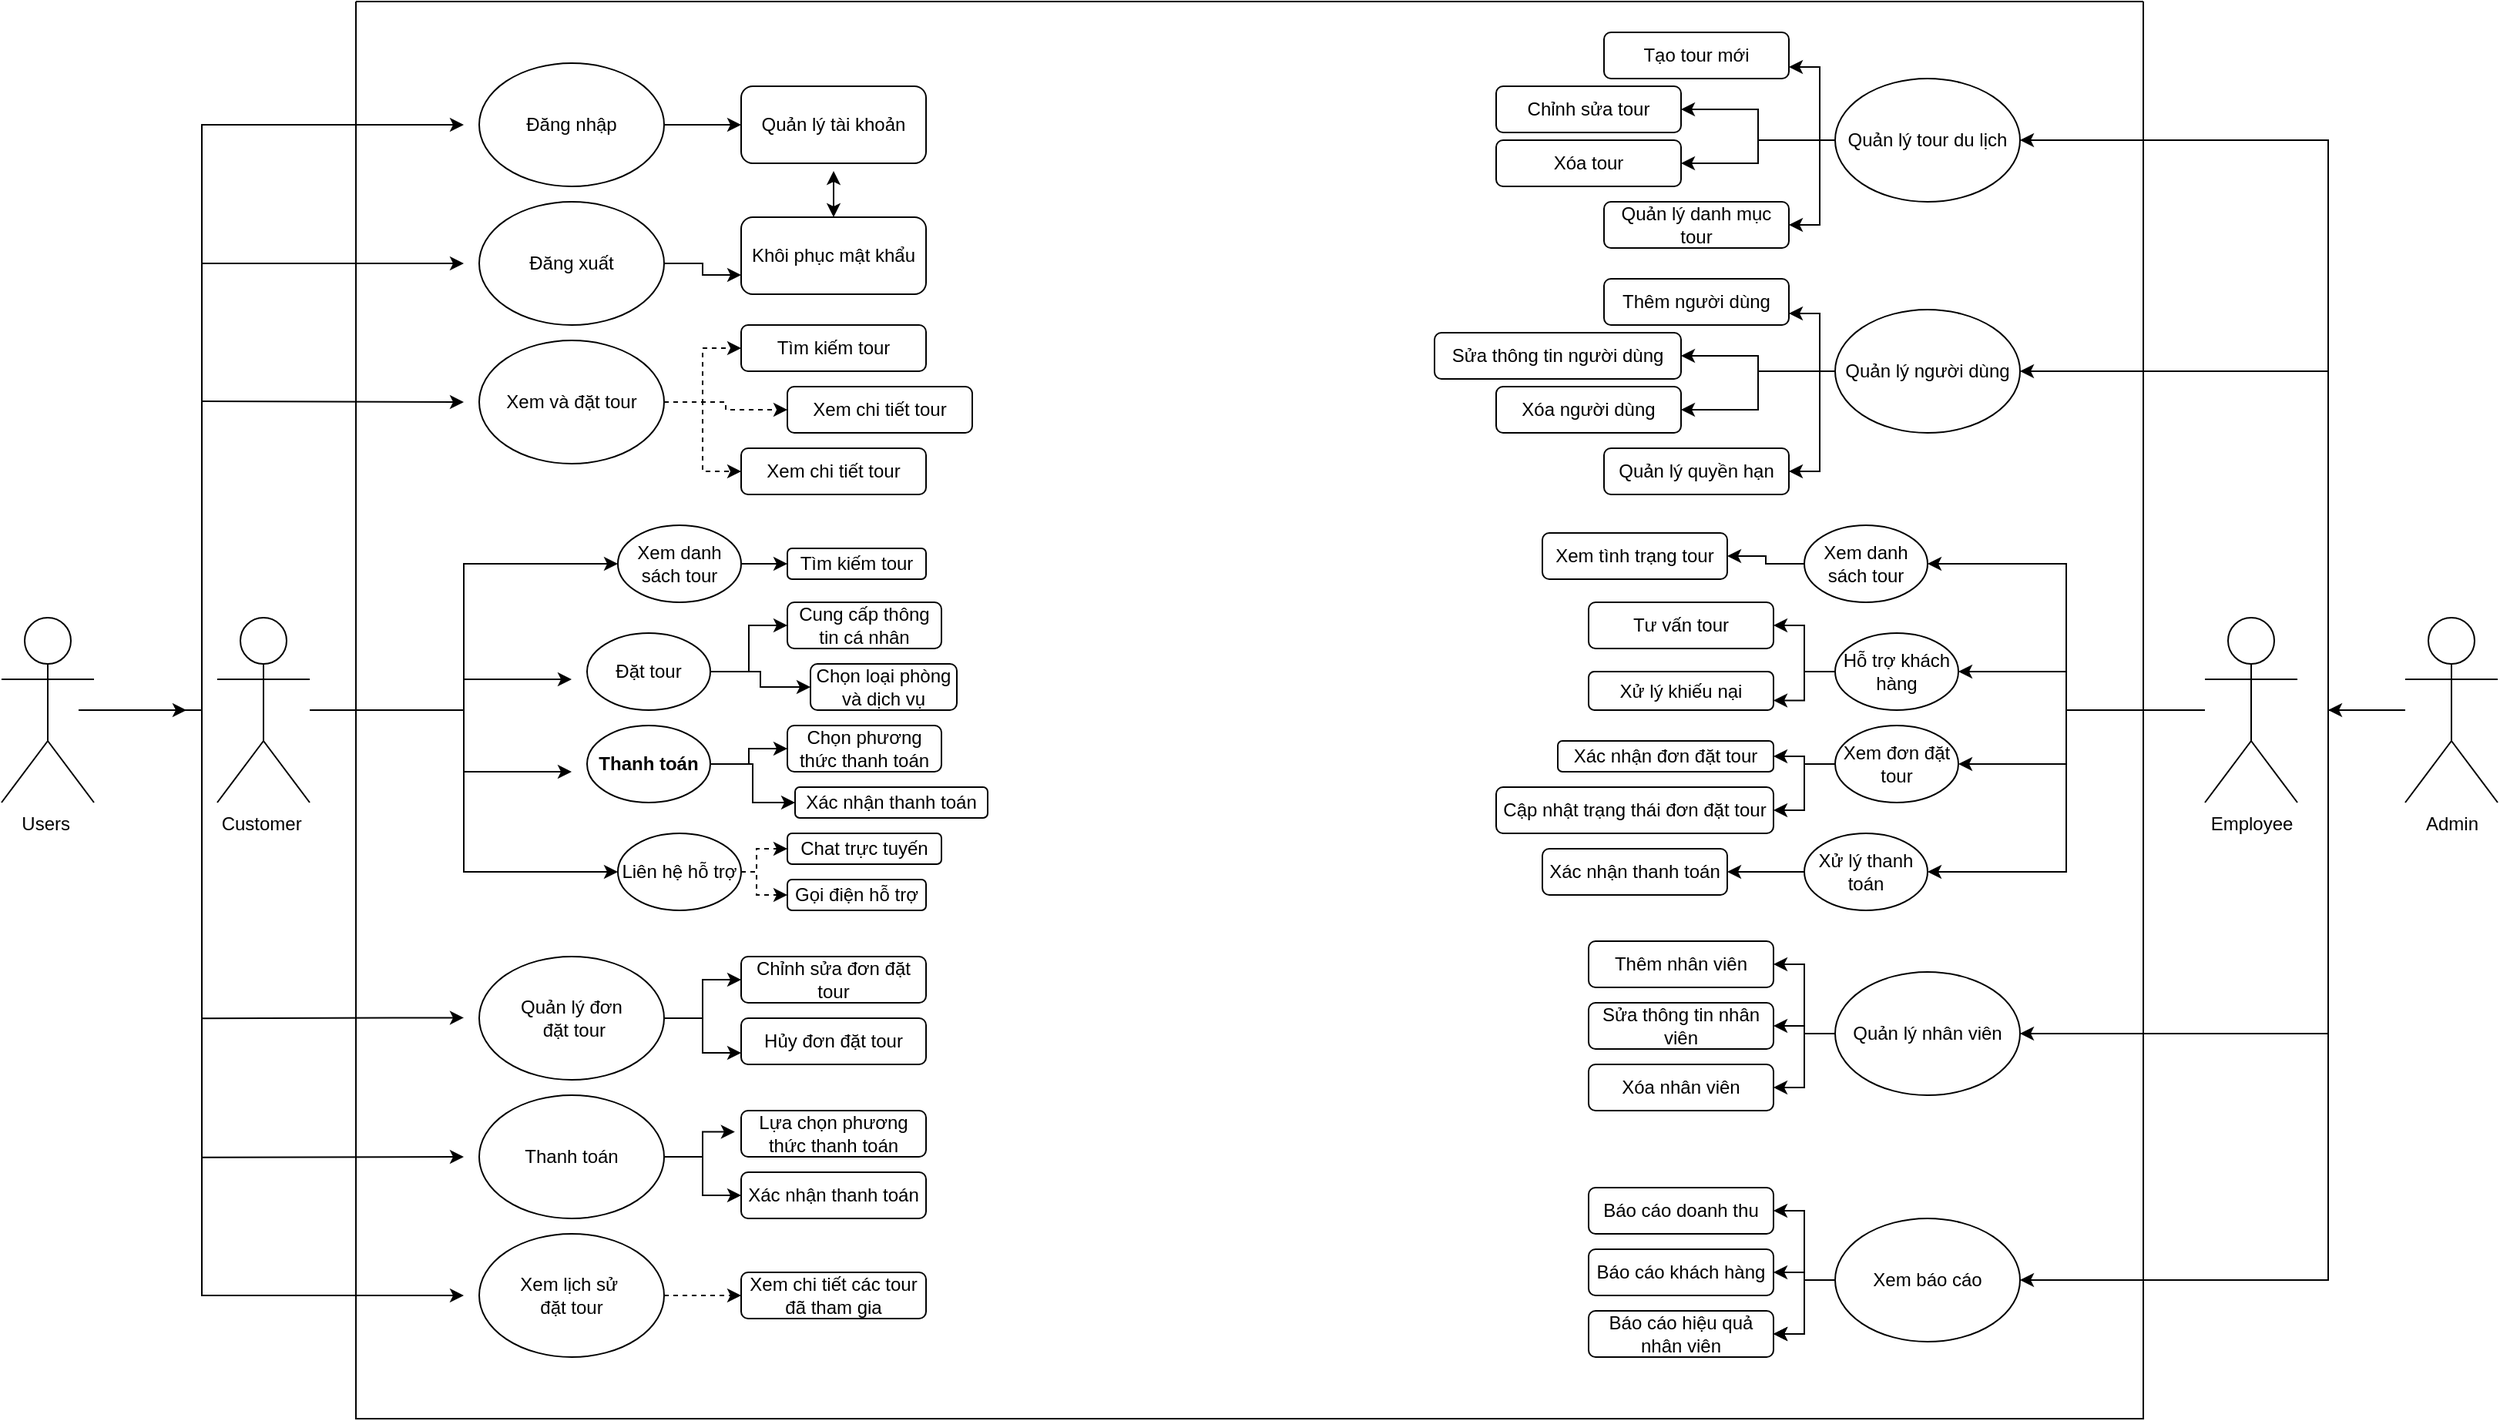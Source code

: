 <mxfile version="24.7.6">
  <diagram name="Trang-1" id="sKtFXCQXD6JdzGNAWD8b">
    <mxGraphModel dx="1110" dy="545" grid="1" gridSize="10" guides="1" tooltips="1" connect="1" arrows="1" fold="1" page="1" pageScale="1" pageWidth="1654" pageHeight="1169" background="none" math="0" shadow="0">
      <root>
        <mxCell id="0" />
        <mxCell id="1" parent="0" />
        <mxCell id="bal98tz_xraKo0aiP8CR-63" value="" style="swimlane;startSize=0;" vertex="1" parent="1">
          <mxGeometry x="240" y="120" width="1160" height="920" as="geometry" />
        </mxCell>
        <mxCell id="bal98tz_xraKo0aiP8CR-111" style="edgeStyle=orthogonalEdgeStyle;rounded=0;orthogonalLoop=1;jettySize=auto;html=1;exitX=1;exitY=0.5;exitDx=0;exitDy=0;entryX=0;entryY=0.5;entryDx=0;entryDy=0;" edge="1" parent="bal98tz_xraKo0aiP8CR-63" source="bal98tz_xraKo0aiP8CR-82" target="bal98tz_xraKo0aiP8CR-94">
          <mxGeometry relative="1" as="geometry" />
        </mxCell>
        <mxCell id="bal98tz_xraKo0aiP8CR-82" value="Đăng nhập" style="ellipse;whiteSpace=wrap;html=1;" vertex="1" parent="bal98tz_xraKo0aiP8CR-63">
          <mxGeometry x="80" y="40" width="120" height="80" as="geometry" />
        </mxCell>
        <mxCell id="bal98tz_xraKo0aiP8CR-112" style="edgeStyle=orthogonalEdgeStyle;rounded=0;orthogonalLoop=1;jettySize=auto;html=1;exitX=1;exitY=0.5;exitDx=0;exitDy=0;entryX=0;entryY=0.75;entryDx=0;entryDy=0;" edge="1" parent="bal98tz_xraKo0aiP8CR-63" source="bal98tz_xraKo0aiP8CR-83" target="bal98tz_xraKo0aiP8CR-96">
          <mxGeometry relative="1" as="geometry" />
        </mxCell>
        <mxCell id="bal98tz_xraKo0aiP8CR-83" value="Đăng xuất" style="ellipse;whiteSpace=wrap;html=1;" vertex="1" parent="bal98tz_xraKo0aiP8CR-63">
          <mxGeometry x="80" y="130" width="120" height="80" as="geometry" />
        </mxCell>
        <mxCell id="bal98tz_xraKo0aiP8CR-107" style="edgeStyle=orthogonalEdgeStyle;rounded=0;orthogonalLoop=1;jettySize=auto;html=1;entryX=0;entryY=0.5;entryDx=0;entryDy=0;dashed=1;" edge="1" parent="bal98tz_xraKo0aiP8CR-63" source="bal98tz_xraKo0aiP8CR-84" target="bal98tz_xraKo0aiP8CR-97">
          <mxGeometry relative="1" as="geometry" />
        </mxCell>
        <mxCell id="bal98tz_xraKo0aiP8CR-108" style="edgeStyle=orthogonalEdgeStyle;rounded=0;orthogonalLoop=1;jettySize=auto;html=1;entryX=0;entryY=0.5;entryDx=0;entryDy=0;dashed=1;" edge="1" parent="bal98tz_xraKo0aiP8CR-63" source="bal98tz_xraKo0aiP8CR-84" target="bal98tz_xraKo0aiP8CR-99">
          <mxGeometry relative="1" as="geometry" />
        </mxCell>
        <mxCell id="bal98tz_xraKo0aiP8CR-216" style="edgeStyle=orthogonalEdgeStyle;rounded=0;orthogonalLoop=1;jettySize=auto;html=1;entryX=0;entryY=0.5;entryDx=0;entryDy=0;dashed=1;" edge="1" parent="bal98tz_xraKo0aiP8CR-63" source="bal98tz_xraKo0aiP8CR-84" target="bal98tz_xraKo0aiP8CR-98">
          <mxGeometry relative="1" as="geometry" />
        </mxCell>
        <mxCell id="bal98tz_xraKo0aiP8CR-84" value="Xem và đặt tour" style="ellipse;whiteSpace=wrap;html=1;" vertex="1" parent="bal98tz_xraKo0aiP8CR-63">
          <mxGeometry x="80" y="220" width="120" height="80" as="geometry" />
        </mxCell>
        <mxCell id="bal98tz_xraKo0aiP8CR-127" style="edgeStyle=orthogonalEdgeStyle;rounded=0;orthogonalLoop=1;jettySize=auto;html=1;entryX=0;entryY=0.5;entryDx=0;entryDy=0;dashed=1;" edge="1" parent="bal98tz_xraKo0aiP8CR-63" source="bal98tz_xraKo0aiP8CR-85" target="bal98tz_xraKo0aiP8CR-119">
          <mxGeometry relative="1" as="geometry" />
        </mxCell>
        <mxCell id="bal98tz_xraKo0aiP8CR-85" value="Xem lịch sử&amp;nbsp;&lt;div&gt;đặt tour&lt;/div&gt;" style="ellipse;whiteSpace=wrap;html=1;" vertex="1" parent="bal98tz_xraKo0aiP8CR-63">
          <mxGeometry x="80" y="800" width="120" height="80" as="geometry" />
        </mxCell>
        <mxCell id="bal98tz_xraKo0aiP8CR-126" style="edgeStyle=orthogonalEdgeStyle;rounded=0;orthogonalLoop=1;jettySize=auto;html=1;entryX=0;entryY=0.5;entryDx=0;entryDy=0;" edge="1" parent="bal98tz_xraKo0aiP8CR-63" source="bal98tz_xraKo0aiP8CR-86" target="bal98tz_xraKo0aiP8CR-118">
          <mxGeometry relative="1" as="geometry" />
        </mxCell>
        <mxCell id="bal98tz_xraKo0aiP8CR-86" value="Thanh toán" style="ellipse;whiteSpace=wrap;html=1;" vertex="1" parent="bal98tz_xraKo0aiP8CR-63">
          <mxGeometry x="80" y="710" width="120" height="80" as="geometry" />
        </mxCell>
        <mxCell id="bal98tz_xraKo0aiP8CR-121" style="edgeStyle=orthogonalEdgeStyle;rounded=0;orthogonalLoop=1;jettySize=auto;html=1;exitX=1;exitY=0.5;exitDx=0;exitDy=0;entryX=0;entryY=0.5;entryDx=0;entryDy=0;" edge="1" parent="bal98tz_xraKo0aiP8CR-63" source="bal98tz_xraKo0aiP8CR-87" target="bal98tz_xraKo0aiP8CR-114">
          <mxGeometry relative="1" as="geometry" />
        </mxCell>
        <mxCell id="bal98tz_xraKo0aiP8CR-124" style="edgeStyle=orthogonalEdgeStyle;rounded=0;orthogonalLoop=1;jettySize=auto;html=1;exitX=1;exitY=0.5;exitDx=0;exitDy=0;entryX=0;entryY=0.75;entryDx=0;entryDy=0;" edge="1" parent="bal98tz_xraKo0aiP8CR-63" source="bal98tz_xraKo0aiP8CR-87" target="bal98tz_xraKo0aiP8CR-116">
          <mxGeometry relative="1" as="geometry" />
        </mxCell>
        <mxCell id="bal98tz_xraKo0aiP8CR-87" value="Quản lý đơn&lt;div&gt;&amp;nbsp;đặt tour&lt;/div&gt;" style="ellipse;whiteSpace=wrap;html=1;" vertex="1" parent="bal98tz_xraKo0aiP8CR-63">
          <mxGeometry x="80" y="620" width="120" height="80" as="geometry" />
        </mxCell>
        <mxCell id="bal98tz_xraKo0aiP8CR-91" value="" style="endArrow=classic;html=1;rounded=0;" edge="1" parent="bal98tz_xraKo0aiP8CR-63">
          <mxGeometry width="50" height="50" relative="1" as="geometry">
            <mxPoint x="-100" y="259.52" as="sourcePoint" />
            <mxPoint x="70" y="260" as="targetPoint" />
          </mxGeometry>
        </mxCell>
        <mxCell id="bal98tz_xraKo0aiP8CR-94" value="Quản lý tài khoản" style="rounded=1;whiteSpace=wrap;html=1;" vertex="1" parent="bal98tz_xraKo0aiP8CR-63">
          <mxGeometry x="250" y="55" width="120" height="50" as="geometry" />
        </mxCell>
        <mxCell id="bal98tz_xraKo0aiP8CR-96" value="Khôi phục mật khẩu" style="rounded=1;whiteSpace=wrap;html=1;" vertex="1" parent="bal98tz_xraKo0aiP8CR-63">
          <mxGeometry x="250" y="140" width="120" height="50" as="geometry" />
        </mxCell>
        <mxCell id="bal98tz_xraKo0aiP8CR-97" value="Tìm kiếm tour" style="rounded=1;whiteSpace=wrap;html=1;" vertex="1" parent="bal98tz_xraKo0aiP8CR-63">
          <mxGeometry x="250" y="210" width="120" height="30" as="geometry" />
        </mxCell>
        <mxCell id="bal98tz_xraKo0aiP8CR-98" value="Xem chi tiết tour" style="rounded=1;whiteSpace=wrap;html=1;" vertex="1" parent="bal98tz_xraKo0aiP8CR-63">
          <mxGeometry x="280" y="250" width="120" height="30" as="geometry" />
        </mxCell>
        <mxCell id="bal98tz_xraKo0aiP8CR-99" value="Xem chi tiết tour" style="rounded=1;whiteSpace=wrap;html=1;" vertex="1" parent="bal98tz_xraKo0aiP8CR-63">
          <mxGeometry x="250" y="290" width="120" height="30" as="geometry" />
        </mxCell>
        <mxCell id="bal98tz_xraKo0aiP8CR-110" value="" style="endArrow=classic;startArrow=classic;html=1;rounded=0;exitX=0.5;exitY=0;exitDx=0;exitDy=0;" edge="1" parent="bal98tz_xraKo0aiP8CR-63" source="bal98tz_xraKo0aiP8CR-96">
          <mxGeometry width="50" height="50" relative="1" as="geometry">
            <mxPoint x="260" y="160" as="sourcePoint" />
            <mxPoint x="310" y="110" as="targetPoint" />
          </mxGeometry>
        </mxCell>
        <mxCell id="bal98tz_xraKo0aiP8CR-114" value="Chỉnh sửa đơn đặt tour" style="rounded=1;whiteSpace=wrap;html=1;" vertex="1" parent="bal98tz_xraKo0aiP8CR-63">
          <mxGeometry x="250" y="620" width="120" height="30" as="geometry" />
        </mxCell>
        <mxCell id="bal98tz_xraKo0aiP8CR-116" value="Hủy đơn đặt tour" style="rounded=1;whiteSpace=wrap;html=1;" vertex="1" parent="bal98tz_xraKo0aiP8CR-63">
          <mxGeometry x="250" y="660" width="120" height="30" as="geometry" />
        </mxCell>
        <mxCell id="bal98tz_xraKo0aiP8CR-117" value="Lựa chọn phương thức thanh toán" style="rounded=1;whiteSpace=wrap;html=1;" vertex="1" parent="bal98tz_xraKo0aiP8CR-63">
          <mxGeometry x="250" y="720" width="120" height="30" as="geometry" />
        </mxCell>
        <mxCell id="bal98tz_xraKo0aiP8CR-118" value="Xác nhận thanh toán" style="rounded=1;whiteSpace=wrap;html=1;" vertex="1" parent="bal98tz_xraKo0aiP8CR-63">
          <mxGeometry x="250" y="760" width="120" height="30" as="geometry" />
        </mxCell>
        <mxCell id="bal98tz_xraKo0aiP8CR-119" value="Xem chi tiết các tour đã tham gia" style="rounded=1;whiteSpace=wrap;html=1;" vertex="1" parent="bal98tz_xraKo0aiP8CR-63">
          <mxGeometry x="250" y="825" width="120" height="30" as="geometry" />
        </mxCell>
        <mxCell id="bal98tz_xraKo0aiP8CR-125" style="edgeStyle=orthogonalEdgeStyle;rounded=0;orthogonalLoop=1;jettySize=auto;html=1;entryX=-0.034;entryY=0.459;entryDx=0;entryDy=0;entryPerimeter=0;" edge="1" parent="bal98tz_xraKo0aiP8CR-63" source="bal98tz_xraKo0aiP8CR-86" target="bal98tz_xraKo0aiP8CR-117">
          <mxGeometry relative="1" as="geometry" />
        </mxCell>
        <mxCell id="bal98tz_xraKo0aiP8CR-147" style="edgeStyle=orthogonalEdgeStyle;rounded=0;orthogonalLoop=1;jettySize=auto;html=1;exitX=1;exitY=0.5;exitDx=0;exitDy=0;entryX=0;entryY=0.5;entryDx=0;entryDy=0;" edge="1" parent="bal98tz_xraKo0aiP8CR-63" source="bal98tz_xraKo0aiP8CR-128" target="bal98tz_xraKo0aiP8CR-132">
          <mxGeometry relative="1" as="geometry" />
        </mxCell>
        <mxCell id="bal98tz_xraKo0aiP8CR-128" value="Xem danh sách tour" style="ellipse;whiteSpace=wrap;html=1;" vertex="1" parent="bal98tz_xraKo0aiP8CR-63">
          <mxGeometry x="170" y="340" width="80" height="50" as="geometry" />
        </mxCell>
        <mxCell id="bal98tz_xraKo0aiP8CR-148" style="edgeStyle=orthogonalEdgeStyle;rounded=0;orthogonalLoop=1;jettySize=auto;html=1;entryX=0;entryY=0.5;entryDx=0;entryDy=0;" edge="1" parent="bal98tz_xraKo0aiP8CR-63" source="bal98tz_xraKo0aiP8CR-129" target="bal98tz_xraKo0aiP8CR-133">
          <mxGeometry relative="1" as="geometry" />
        </mxCell>
        <mxCell id="bal98tz_xraKo0aiP8CR-149" style="edgeStyle=orthogonalEdgeStyle;rounded=0;orthogonalLoop=1;jettySize=auto;html=1;entryX=0;entryY=0.5;entryDx=0;entryDy=0;" edge="1" parent="bal98tz_xraKo0aiP8CR-63" source="bal98tz_xraKo0aiP8CR-129" target="bal98tz_xraKo0aiP8CR-134">
          <mxGeometry relative="1" as="geometry" />
        </mxCell>
        <mxCell id="bal98tz_xraKo0aiP8CR-129" value="Đặt tour" style="ellipse;whiteSpace=wrap;html=1;" vertex="1" parent="bal98tz_xraKo0aiP8CR-63">
          <mxGeometry x="150" y="410" width="80" height="50" as="geometry" />
        </mxCell>
        <mxCell id="bal98tz_xraKo0aiP8CR-150" style="edgeStyle=orthogonalEdgeStyle;rounded=0;orthogonalLoop=1;jettySize=auto;html=1;entryX=0;entryY=0.5;entryDx=0;entryDy=0;" edge="1" parent="bal98tz_xraKo0aiP8CR-63" source="bal98tz_xraKo0aiP8CR-130" target="bal98tz_xraKo0aiP8CR-135">
          <mxGeometry relative="1" as="geometry" />
        </mxCell>
        <mxCell id="bal98tz_xraKo0aiP8CR-151" style="edgeStyle=orthogonalEdgeStyle;rounded=0;orthogonalLoop=1;jettySize=auto;html=1;entryX=0;entryY=0.5;entryDx=0;entryDy=0;" edge="1" parent="bal98tz_xraKo0aiP8CR-63" source="bal98tz_xraKo0aiP8CR-130" target="bal98tz_xraKo0aiP8CR-136">
          <mxGeometry relative="1" as="geometry" />
        </mxCell>
        <mxCell id="bal98tz_xraKo0aiP8CR-130" value="Thanh toán" style="ellipse;whiteSpace=wrap;html=1;fontStyle=1" vertex="1" parent="bal98tz_xraKo0aiP8CR-63">
          <mxGeometry x="150" y="470" width="80" height="50" as="geometry" />
        </mxCell>
        <mxCell id="bal98tz_xraKo0aiP8CR-152" style="edgeStyle=orthogonalEdgeStyle;rounded=0;orthogonalLoop=1;jettySize=auto;html=1;entryX=0;entryY=0.5;entryDx=0;entryDy=0;dashed=1;" edge="1" parent="bal98tz_xraKo0aiP8CR-63" source="bal98tz_xraKo0aiP8CR-131" target="bal98tz_xraKo0aiP8CR-137">
          <mxGeometry relative="1" as="geometry">
            <Array as="points">
              <mxPoint x="260" y="565" />
              <mxPoint x="260" y="550" />
            </Array>
          </mxGeometry>
        </mxCell>
        <mxCell id="bal98tz_xraKo0aiP8CR-153" style="edgeStyle=orthogonalEdgeStyle;rounded=0;orthogonalLoop=1;jettySize=auto;html=1;entryX=0;entryY=0.5;entryDx=0;entryDy=0;dashed=1;" edge="1" parent="bal98tz_xraKo0aiP8CR-63" source="bal98tz_xraKo0aiP8CR-131" target="bal98tz_xraKo0aiP8CR-138">
          <mxGeometry relative="1" as="geometry">
            <Array as="points">
              <mxPoint x="260" y="565" />
              <mxPoint x="260" y="580" />
            </Array>
          </mxGeometry>
        </mxCell>
        <mxCell id="bal98tz_xraKo0aiP8CR-131" value="Liên hệ hỗ trợ" style="ellipse;whiteSpace=wrap;html=1;" vertex="1" parent="bal98tz_xraKo0aiP8CR-63">
          <mxGeometry x="170" y="540" width="80" height="50" as="geometry" />
        </mxCell>
        <mxCell id="bal98tz_xraKo0aiP8CR-132" value="Tìm kiếm tour" style="rounded=1;whiteSpace=wrap;html=1;" vertex="1" parent="bal98tz_xraKo0aiP8CR-63">
          <mxGeometry x="280" y="355" width="90" height="20" as="geometry" />
        </mxCell>
        <mxCell id="bal98tz_xraKo0aiP8CR-133" value="Cung cấp thông tin cá nhân" style="rounded=1;whiteSpace=wrap;html=1;" vertex="1" parent="bal98tz_xraKo0aiP8CR-63">
          <mxGeometry x="280" y="390" width="100" height="30" as="geometry" />
        </mxCell>
        <mxCell id="bal98tz_xraKo0aiP8CR-134" value="Chọn loại phòng và dịch vụ" style="rounded=1;whiteSpace=wrap;html=1;" vertex="1" parent="bal98tz_xraKo0aiP8CR-63">
          <mxGeometry x="295" y="430" width="95" height="30" as="geometry" />
        </mxCell>
        <mxCell id="bal98tz_xraKo0aiP8CR-135" value="Chọn phương thức thanh toán" style="rounded=1;whiteSpace=wrap;html=1;" vertex="1" parent="bal98tz_xraKo0aiP8CR-63">
          <mxGeometry x="280" y="470" width="100" height="30" as="geometry" />
        </mxCell>
        <mxCell id="bal98tz_xraKo0aiP8CR-136" value="Xác nhận thanh toán" style="rounded=1;whiteSpace=wrap;html=1;" vertex="1" parent="bal98tz_xraKo0aiP8CR-63">
          <mxGeometry x="285" y="510" width="125" height="20" as="geometry" />
        </mxCell>
        <mxCell id="bal98tz_xraKo0aiP8CR-137" value="Chat trực tuyến" style="rounded=1;whiteSpace=wrap;html=1;" vertex="1" parent="bal98tz_xraKo0aiP8CR-63">
          <mxGeometry x="280" y="540" width="100" height="20" as="geometry" />
        </mxCell>
        <mxCell id="bal98tz_xraKo0aiP8CR-138" value="Gọi điện hỗ trợ" style="rounded=1;whiteSpace=wrap;html=1;" vertex="1" parent="bal98tz_xraKo0aiP8CR-63">
          <mxGeometry x="280" y="570" width="90" height="20" as="geometry" />
        </mxCell>
        <mxCell id="bal98tz_xraKo0aiP8CR-146" value="" style="endArrow=classic;html=1;rounded=0;" edge="1" parent="bal98tz_xraKo0aiP8CR-63">
          <mxGeometry width="50" height="50" relative="1" as="geometry">
            <mxPoint x="70" y="500" as="sourcePoint" />
            <mxPoint x="140" y="500" as="targetPoint" />
          </mxGeometry>
        </mxCell>
        <mxCell id="bal98tz_xraKo0aiP8CR-211" style="edgeStyle=orthogonalEdgeStyle;rounded=0;orthogonalLoop=1;jettySize=auto;html=1;entryX=1;entryY=0.75;entryDx=0;entryDy=0;" edge="1" parent="bal98tz_xraKo0aiP8CR-63" source="bal98tz_xraKo0aiP8CR-154" target="bal98tz_xraKo0aiP8CR-207">
          <mxGeometry relative="1" as="geometry">
            <Array as="points">
              <mxPoint x="950" y="90" />
              <mxPoint x="950" y="43" />
            </Array>
          </mxGeometry>
        </mxCell>
        <mxCell id="bal98tz_xraKo0aiP8CR-212" style="edgeStyle=orthogonalEdgeStyle;rounded=0;orthogonalLoop=1;jettySize=auto;html=1;entryX=1;entryY=0.5;entryDx=0;entryDy=0;" edge="1" parent="bal98tz_xraKo0aiP8CR-63" source="bal98tz_xraKo0aiP8CR-154" target="bal98tz_xraKo0aiP8CR-210">
          <mxGeometry relative="1" as="geometry">
            <Array as="points">
              <mxPoint x="950" y="90" />
              <mxPoint x="950" y="145" />
            </Array>
          </mxGeometry>
        </mxCell>
        <mxCell id="bal98tz_xraKo0aiP8CR-214" style="edgeStyle=orthogonalEdgeStyle;rounded=0;orthogonalLoop=1;jettySize=auto;html=1;entryX=1;entryY=0.5;entryDx=0;entryDy=0;" edge="1" parent="bal98tz_xraKo0aiP8CR-63" source="bal98tz_xraKo0aiP8CR-154" target="bal98tz_xraKo0aiP8CR-208">
          <mxGeometry relative="1" as="geometry" />
        </mxCell>
        <mxCell id="bal98tz_xraKo0aiP8CR-215" style="edgeStyle=orthogonalEdgeStyle;rounded=0;orthogonalLoop=1;jettySize=auto;html=1;entryX=1;entryY=0.5;entryDx=0;entryDy=0;" edge="1" parent="bal98tz_xraKo0aiP8CR-63" source="bal98tz_xraKo0aiP8CR-154" target="bal98tz_xraKo0aiP8CR-209">
          <mxGeometry relative="1" as="geometry" />
        </mxCell>
        <mxCell id="bal98tz_xraKo0aiP8CR-154" value="Quản lý tour du lịch" style="ellipse;whiteSpace=wrap;html=1;" vertex="1" parent="bal98tz_xraKo0aiP8CR-63">
          <mxGeometry x="960" y="50" width="120" height="80" as="geometry" />
        </mxCell>
        <mxCell id="bal98tz_xraKo0aiP8CR-221" style="edgeStyle=orthogonalEdgeStyle;rounded=0;orthogonalLoop=1;jettySize=auto;html=1;exitX=0;exitY=0.5;exitDx=0;exitDy=0;entryX=1;entryY=0.75;entryDx=0;entryDy=0;" edge="1" parent="bal98tz_xraKo0aiP8CR-63" source="bal98tz_xraKo0aiP8CR-155" target="bal98tz_xraKo0aiP8CR-217">
          <mxGeometry relative="1" as="geometry">
            <Array as="points">
              <mxPoint x="950" y="240" />
              <mxPoint x="950" y="203" />
            </Array>
          </mxGeometry>
        </mxCell>
        <mxCell id="bal98tz_xraKo0aiP8CR-222" style="edgeStyle=orthogonalEdgeStyle;rounded=0;orthogonalLoop=1;jettySize=auto;html=1;entryX=1;entryY=0.5;entryDx=0;entryDy=0;" edge="1" parent="bal98tz_xraKo0aiP8CR-63" source="bal98tz_xraKo0aiP8CR-155" target="bal98tz_xraKo0aiP8CR-220">
          <mxGeometry relative="1" as="geometry">
            <Array as="points">
              <mxPoint x="950" y="240" />
              <mxPoint x="950" y="305" />
            </Array>
          </mxGeometry>
        </mxCell>
        <mxCell id="bal98tz_xraKo0aiP8CR-223" style="edgeStyle=orthogonalEdgeStyle;rounded=0;orthogonalLoop=1;jettySize=auto;html=1;entryX=1;entryY=0.5;entryDx=0;entryDy=0;" edge="1" parent="bal98tz_xraKo0aiP8CR-63" source="bal98tz_xraKo0aiP8CR-155" target="bal98tz_xraKo0aiP8CR-218">
          <mxGeometry relative="1" as="geometry" />
        </mxCell>
        <mxCell id="bal98tz_xraKo0aiP8CR-224" style="edgeStyle=orthogonalEdgeStyle;rounded=0;orthogonalLoop=1;jettySize=auto;html=1;entryX=1;entryY=0.5;entryDx=0;entryDy=0;" edge="1" parent="bal98tz_xraKo0aiP8CR-63" source="bal98tz_xraKo0aiP8CR-155" target="bal98tz_xraKo0aiP8CR-219">
          <mxGeometry relative="1" as="geometry" />
        </mxCell>
        <mxCell id="bal98tz_xraKo0aiP8CR-155" value="Quản lý người dùng" style="ellipse;whiteSpace=wrap;html=1;" vertex="1" parent="bal98tz_xraKo0aiP8CR-63">
          <mxGeometry x="960" y="200" width="120" height="80" as="geometry" />
        </mxCell>
        <mxCell id="bal98tz_xraKo0aiP8CR-234" style="edgeStyle=orthogonalEdgeStyle;rounded=0;orthogonalLoop=1;jettySize=auto;html=1;entryX=1;entryY=0.5;entryDx=0;entryDy=0;" edge="1" parent="bal98tz_xraKo0aiP8CR-63" source="bal98tz_xraKo0aiP8CR-205" target="bal98tz_xraKo0aiP8CR-228">
          <mxGeometry relative="1" as="geometry" />
        </mxCell>
        <mxCell id="bal98tz_xraKo0aiP8CR-235" style="edgeStyle=orthogonalEdgeStyle;rounded=0;orthogonalLoop=1;jettySize=auto;html=1;entryX=1;entryY=0.5;entryDx=0;entryDy=0;" edge="1" parent="bal98tz_xraKo0aiP8CR-63" source="bal98tz_xraKo0aiP8CR-205" target="bal98tz_xraKo0aiP8CR-230">
          <mxGeometry relative="1" as="geometry" />
        </mxCell>
        <mxCell id="bal98tz_xraKo0aiP8CR-236" value="" style="edgeStyle=orthogonalEdgeStyle;rounded=0;orthogonalLoop=1;jettySize=auto;html=1;" edge="1" parent="bal98tz_xraKo0aiP8CR-63" source="bal98tz_xraKo0aiP8CR-205" target="bal98tz_xraKo0aiP8CR-230">
          <mxGeometry relative="1" as="geometry" />
        </mxCell>
        <mxCell id="bal98tz_xraKo0aiP8CR-237" value="" style="edgeStyle=orthogonalEdgeStyle;rounded=0;orthogonalLoop=1;jettySize=auto;html=1;" edge="1" parent="bal98tz_xraKo0aiP8CR-63" source="bal98tz_xraKo0aiP8CR-205" target="bal98tz_xraKo0aiP8CR-230">
          <mxGeometry relative="1" as="geometry" />
        </mxCell>
        <mxCell id="bal98tz_xraKo0aiP8CR-238" style="edgeStyle=orthogonalEdgeStyle;rounded=0;orthogonalLoop=1;jettySize=auto;html=1;" edge="1" parent="bal98tz_xraKo0aiP8CR-63" source="bal98tz_xraKo0aiP8CR-205" target="bal98tz_xraKo0aiP8CR-229">
          <mxGeometry relative="1" as="geometry" />
        </mxCell>
        <mxCell id="bal98tz_xraKo0aiP8CR-205" value="Xem báo cáo" style="ellipse;whiteSpace=wrap;html=1;" vertex="1" parent="bal98tz_xraKo0aiP8CR-63">
          <mxGeometry x="960" y="790" width="120" height="80" as="geometry" />
        </mxCell>
        <mxCell id="bal98tz_xraKo0aiP8CR-231" style="edgeStyle=orthogonalEdgeStyle;rounded=0;orthogonalLoop=1;jettySize=auto;html=1;entryX=1;entryY=0.5;entryDx=0;entryDy=0;" edge="1" parent="bal98tz_xraKo0aiP8CR-63" source="bal98tz_xraKo0aiP8CR-206" target="bal98tz_xraKo0aiP8CR-225">
          <mxGeometry relative="1" as="geometry" />
        </mxCell>
        <mxCell id="bal98tz_xraKo0aiP8CR-232" style="edgeStyle=orthogonalEdgeStyle;rounded=0;orthogonalLoop=1;jettySize=auto;html=1;entryX=1;entryY=0.5;entryDx=0;entryDy=0;" edge="1" parent="bal98tz_xraKo0aiP8CR-63" source="bal98tz_xraKo0aiP8CR-206" target="bal98tz_xraKo0aiP8CR-227">
          <mxGeometry relative="1" as="geometry" />
        </mxCell>
        <mxCell id="bal98tz_xraKo0aiP8CR-233" style="edgeStyle=orthogonalEdgeStyle;rounded=0;orthogonalLoop=1;jettySize=auto;html=1;" edge="1" parent="bal98tz_xraKo0aiP8CR-63" source="bal98tz_xraKo0aiP8CR-206" target="bal98tz_xraKo0aiP8CR-226">
          <mxGeometry relative="1" as="geometry" />
        </mxCell>
        <mxCell id="bal98tz_xraKo0aiP8CR-206" value="Quản lý nhân viên" style="ellipse;whiteSpace=wrap;html=1;" vertex="1" parent="bal98tz_xraKo0aiP8CR-63">
          <mxGeometry x="960" y="630" width="120" height="80" as="geometry" />
        </mxCell>
        <mxCell id="bal98tz_xraKo0aiP8CR-207" value="Tạo tour mới" style="rounded=1;whiteSpace=wrap;html=1;" vertex="1" parent="bal98tz_xraKo0aiP8CR-63">
          <mxGeometry x="810" y="20" width="120" height="30" as="geometry" />
        </mxCell>
        <mxCell id="bal98tz_xraKo0aiP8CR-208" value="Chỉnh sửa tour" style="rounded=1;whiteSpace=wrap;html=1;" vertex="1" parent="bal98tz_xraKo0aiP8CR-63">
          <mxGeometry x="740" y="55" width="120" height="30" as="geometry" />
        </mxCell>
        <mxCell id="bal98tz_xraKo0aiP8CR-209" value="Xóa tour" style="rounded=1;whiteSpace=wrap;html=1;" vertex="1" parent="bal98tz_xraKo0aiP8CR-63">
          <mxGeometry x="740" y="90" width="120" height="30" as="geometry" />
        </mxCell>
        <mxCell id="bal98tz_xraKo0aiP8CR-210" value="Quản lý danh mục tour" style="rounded=1;whiteSpace=wrap;html=1;" vertex="1" parent="bal98tz_xraKo0aiP8CR-63">
          <mxGeometry x="810" y="130" width="120" height="30" as="geometry" />
        </mxCell>
        <mxCell id="bal98tz_xraKo0aiP8CR-217" value="Thêm người dùng" style="rounded=1;whiteSpace=wrap;html=1;" vertex="1" parent="bal98tz_xraKo0aiP8CR-63">
          <mxGeometry x="810" y="180" width="120" height="30" as="geometry" />
        </mxCell>
        <mxCell id="bal98tz_xraKo0aiP8CR-218" value="Sửa thông tin người dùng" style="rounded=1;whiteSpace=wrap;html=1;" vertex="1" parent="bal98tz_xraKo0aiP8CR-63">
          <mxGeometry x="700" y="215" width="160" height="30" as="geometry" />
        </mxCell>
        <mxCell id="bal98tz_xraKo0aiP8CR-219" value="Xóa người dùng" style="rounded=1;whiteSpace=wrap;html=1;" vertex="1" parent="bal98tz_xraKo0aiP8CR-63">
          <mxGeometry x="740" y="250" width="120" height="30" as="geometry" />
        </mxCell>
        <mxCell id="bal98tz_xraKo0aiP8CR-220" value="Quản lý quyền hạn" style="rounded=1;whiteSpace=wrap;html=1;" vertex="1" parent="bal98tz_xraKo0aiP8CR-63">
          <mxGeometry x="810" y="290" width="120" height="30" as="geometry" />
        </mxCell>
        <mxCell id="bal98tz_xraKo0aiP8CR-225" value="Thêm nhân viên" style="rounded=1;whiteSpace=wrap;html=1;" vertex="1" parent="bal98tz_xraKo0aiP8CR-63">
          <mxGeometry x="800" y="610" width="120" height="30" as="geometry" />
        </mxCell>
        <mxCell id="bal98tz_xraKo0aiP8CR-226" value="Sửa thông tin nhân viên" style="rounded=1;whiteSpace=wrap;html=1;" vertex="1" parent="bal98tz_xraKo0aiP8CR-63">
          <mxGeometry x="800" y="650" width="120" height="30" as="geometry" />
        </mxCell>
        <mxCell id="bal98tz_xraKo0aiP8CR-227" value="Xóa nhân viên" style="rounded=1;whiteSpace=wrap;html=1;" vertex="1" parent="bal98tz_xraKo0aiP8CR-63">
          <mxGeometry x="800" y="690" width="120" height="30" as="geometry" />
        </mxCell>
        <mxCell id="bal98tz_xraKo0aiP8CR-228" value="Báo cáo doanh thu" style="rounded=1;whiteSpace=wrap;html=1;" vertex="1" parent="bal98tz_xraKo0aiP8CR-63">
          <mxGeometry x="800" y="770" width="120" height="30" as="geometry" />
        </mxCell>
        <mxCell id="bal98tz_xraKo0aiP8CR-229" value="Báo cáo khách hàng" style="rounded=1;whiteSpace=wrap;html=1;" vertex="1" parent="bal98tz_xraKo0aiP8CR-63">
          <mxGeometry x="800" y="810" width="120" height="30" as="geometry" />
        </mxCell>
        <mxCell id="bal98tz_xraKo0aiP8CR-230" value="Báo cáo hiệu quả nhân viên" style="rounded=1;whiteSpace=wrap;html=1;" vertex="1" parent="bal98tz_xraKo0aiP8CR-63">
          <mxGeometry x="800" y="850" width="120" height="30" as="geometry" />
        </mxCell>
        <mxCell id="bal98tz_xraKo0aiP8CR-257" style="edgeStyle=orthogonalEdgeStyle;rounded=0;orthogonalLoop=1;jettySize=auto;html=1;" edge="1" parent="bal98tz_xraKo0aiP8CR-63" source="bal98tz_xraKo0aiP8CR-243" target="bal98tz_xraKo0aiP8CR-247">
          <mxGeometry relative="1" as="geometry" />
        </mxCell>
        <mxCell id="bal98tz_xraKo0aiP8CR-243" value="Xem danh sách tour" style="ellipse;whiteSpace=wrap;html=1;" vertex="1" parent="bal98tz_xraKo0aiP8CR-63">
          <mxGeometry x="940" y="340" width="80" height="50" as="geometry" />
        </mxCell>
        <mxCell id="bal98tz_xraKo0aiP8CR-258" style="edgeStyle=orthogonalEdgeStyle;rounded=0;orthogonalLoop=1;jettySize=auto;html=1;entryX=1;entryY=0.5;entryDx=0;entryDy=0;" edge="1" parent="bal98tz_xraKo0aiP8CR-63" source="bal98tz_xraKo0aiP8CR-244" target="bal98tz_xraKo0aiP8CR-249">
          <mxGeometry relative="1" as="geometry" />
        </mxCell>
        <mxCell id="bal98tz_xraKo0aiP8CR-259" style="edgeStyle=orthogonalEdgeStyle;rounded=0;orthogonalLoop=1;jettySize=auto;html=1;entryX=1;entryY=0.75;entryDx=0;entryDy=0;" edge="1" parent="bal98tz_xraKo0aiP8CR-63" source="bal98tz_xraKo0aiP8CR-244" target="bal98tz_xraKo0aiP8CR-250">
          <mxGeometry relative="1" as="geometry" />
        </mxCell>
        <mxCell id="bal98tz_xraKo0aiP8CR-244" value="Hỗ trợ khách hàng" style="ellipse;whiteSpace=wrap;html=1;" vertex="1" parent="bal98tz_xraKo0aiP8CR-63">
          <mxGeometry x="960" y="410" width="80" height="50" as="geometry" />
        </mxCell>
        <mxCell id="bal98tz_xraKo0aiP8CR-260" value="" style="edgeStyle=orthogonalEdgeStyle;rounded=0;orthogonalLoop=1;jettySize=auto;html=1;" edge="1" parent="bal98tz_xraKo0aiP8CR-63" source="bal98tz_xraKo0aiP8CR-245" target="bal98tz_xraKo0aiP8CR-252">
          <mxGeometry relative="1" as="geometry" />
        </mxCell>
        <mxCell id="bal98tz_xraKo0aiP8CR-261" style="edgeStyle=orthogonalEdgeStyle;rounded=0;orthogonalLoop=1;jettySize=auto;html=1;entryX=1;entryY=0.5;entryDx=0;entryDy=0;" edge="1" parent="bal98tz_xraKo0aiP8CR-63" source="bal98tz_xraKo0aiP8CR-245" target="bal98tz_xraKo0aiP8CR-251">
          <mxGeometry relative="1" as="geometry" />
        </mxCell>
        <mxCell id="bal98tz_xraKo0aiP8CR-245" value="Xem đơn đặt tour" style="ellipse;whiteSpace=wrap;html=1;" vertex="1" parent="bal98tz_xraKo0aiP8CR-63">
          <mxGeometry x="960" y="470" width="80" height="50" as="geometry" />
        </mxCell>
        <mxCell id="bal98tz_xraKo0aiP8CR-262" style="edgeStyle=orthogonalEdgeStyle;rounded=0;orthogonalLoop=1;jettySize=auto;html=1;entryX=1;entryY=0.5;entryDx=0;entryDy=0;" edge="1" parent="bal98tz_xraKo0aiP8CR-63" source="bal98tz_xraKo0aiP8CR-246" target="bal98tz_xraKo0aiP8CR-248">
          <mxGeometry relative="1" as="geometry" />
        </mxCell>
        <mxCell id="bal98tz_xraKo0aiP8CR-246" value="Xử lý thanh toán" style="ellipse;whiteSpace=wrap;html=1;" vertex="1" parent="bal98tz_xraKo0aiP8CR-63">
          <mxGeometry x="940" y="540" width="80" height="50" as="geometry" />
        </mxCell>
        <mxCell id="bal98tz_xraKo0aiP8CR-247" value="Xem tình trạng tour" style="rounded=1;whiteSpace=wrap;html=1;" vertex="1" parent="bal98tz_xraKo0aiP8CR-63">
          <mxGeometry x="770" y="345" width="120" height="30" as="geometry" />
        </mxCell>
        <mxCell id="bal98tz_xraKo0aiP8CR-248" value="Xác nhận thanh toán" style="rounded=1;whiteSpace=wrap;html=1;" vertex="1" parent="bal98tz_xraKo0aiP8CR-63">
          <mxGeometry x="770" y="550" width="120" height="30" as="geometry" />
        </mxCell>
        <mxCell id="bal98tz_xraKo0aiP8CR-249" value="Tư vấn tour" style="rounded=1;whiteSpace=wrap;html=1;" vertex="1" parent="bal98tz_xraKo0aiP8CR-63">
          <mxGeometry x="800" y="390" width="120" height="30" as="geometry" />
        </mxCell>
        <mxCell id="bal98tz_xraKo0aiP8CR-250" value="Xử lý khiếu nại" style="rounded=1;whiteSpace=wrap;html=1;" vertex="1" parent="bal98tz_xraKo0aiP8CR-63">
          <mxGeometry x="800" y="435" width="120" height="25" as="geometry" />
        </mxCell>
        <mxCell id="bal98tz_xraKo0aiP8CR-251" value="Xác nhận đơn đặt tour" style="rounded=1;whiteSpace=wrap;html=1;" vertex="1" parent="bal98tz_xraKo0aiP8CR-63">
          <mxGeometry x="780" y="480" width="140" height="20" as="geometry" />
        </mxCell>
        <mxCell id="bal98tz_xraKo0aiP8CR-252" value="Cập nhật trạng thái đơn đặt tour" style="rounded=1;whiteSpace=wrap;html=1;" vertex="1" parent="bal98tz_xraKo0aiP8CR-63">
          <mxGeometry x="740" y="510" width="180" height="30" as="geometry" />
        </mxCell>
        <mxCell id="bal98tz_xraKo0aiP8CR-69" style="edgeStyle=orthogonalEdgeStyle;rounded=0;orthogonalLoop=1;jettySize=auto;html=1;" edge="1" parent="1">
          <mxGeometry relative="1" as="geometry">
            <mxPoint x="60" y="580" as="sourcePoint" />
            <mxPoint x="130" y="580" as="targetPoint" />
          </mxGeometry>
        </mxCell>
        <mxCell id="bal98tz_xraKo0aiP8CR-88" style="edgeStyle=orthogonalEdgeStyle;rounded=0;orthogonalLoop=1;jettySize=auto;html=1;" edge="1" parent="1" source="bal98tz_xraKo0aiP8CR-64">
          <mxGeometry relative="1" as="geometry">
            <mxPoint x="310" y="200" as="targetPoint" />
            <Array as="points">
              <mxPoint x="140" y="580" />
              <mxPoint x="140" y="200" />
            </Array>
          </mxGeometry>
        </mxCell>
        <mxCell id="bal98tz_xraKo0aiP8CR-89" style="edgeStyle=orthogonalEdgeStyle;rounded=0;orthogonalLoop=1;jettySize=auto;html=1;" edge="1" parent="1" source="bal98tz_xraKo0aiP8CR-64">
          <mxGeometry relative="1" as="geometry">
            <mxPoint x="310" y="960" as="targetPoint" />
            <Array as="points">
              <mxPoint x="140" y="580" />
              <mxPoint x="140" y="960" />
            </Array>
          </mxGeometry>
        </mxCell>
        <mxCell id="bal98tz_xraKo0aiP8CR-64" value="Users&amp;nbsp;" style="shape=umlActor;verticalLabelPosition=bottom;verticalAlign=top;html=1;outlineConnect=0;" vertex="1" parent="1">
          <mxGeometry x="10" y="520" width="60" height="120" as="geometry" />
        </mxCell>
        <mxCell id="bal98tz_xraKo0aiP8CR-70" style="edgeStyle=orthogonalEdgeStyle;rounded=0;orthogonalLoop=1;jettySize=auto;html=1;" edge="1" parent="1">
          <mxGeometry relative="1" as="geometry">
            <mxPoint x="1570" y="580" as="sourcePoint" />
            <mxPoint x="1520" y="580" as="targetPoint" />
          </mxGeometry>
        </mxCell>
        <mxCell id="bal98tz_xraKo0aiP8CR-139" style="edgeStyle=orthogonalEdgeStyle;rounded=0;orthogonalLoop=1;jettySize=auto;html=1;entryX=0;entryY=0.5;entryDx=0;entryDy=0;" edge="1" parent="1" source="bal98tz_xraKo0aiP8CR-77" target="bal98tz_xraKo0aiP8CR-128">
          <mxGeometry relative="1" as="geometry">
            <Array as="points">
              <mxPoint x="310" y="580" />
              <mxPoint x="310" y="485" />
            </Array>
          </mxGeometry>
        </mxCell>
        <mxCell id="bal98tz_xraKo0aiP8CR-144" style="edgeStyle=orthogonalEdgeStyle;rounded=0;orthogonalLoop=1;jettySize=auto;html=1;entryX=0;entryY=0.5;entryDx=0;entryDy=0;" edge="1" parent="1" source="bal98tz_xraKo0aiP8CR-77" target="bal98tz_xraKo0aiP8CR-131">
          <mxGeometry relative="1" as="geometry" />
        </mxCell>
        <mxCell id="bal98tz_xraKo0aiP8CR-77" value="Customer&amp;nbsp;" style="shape=umlActor;verticalLabelPosition=bottom;verticalAlign=top;html=1;outlineConnect=0;" vertex="1" parent="1">
          <mxGeometry x="150" y="520" width="60" height="120" as="geometry" />
        </mxCell>
        <mxCell id="bal98tz_xraKo0aiP8CR-253" style="edgeStyle=orthogonalEdgeStyle;rounded=0;orthogonalLoop=1;jettySize=auto;html=1;entryX=1;entryY=0.5;entryDx=0;entryDy=0;" edge="1" parent="1" source="bal98tz_xraKo0aiP8CR-78" target="bal98tz_xraKo0aiP8CR-243">
          <mxGeometry relative="1" as="geometry" />
        </mxCell>
        <mxCell id="bal98tz_xraKo0aiP8CR-254" style="edgeStyle=orthogonalEdgeStyle;rounded=0;orthogonalLoop=1;jettySize=auto;html=1;entryX=1;entryY=0.5;entryDx=0;entryDy=0;" edge="1" parent="1" source="bal98tz_xraKo0aiP8CR-78" target="bal98tz_xraKo0aiP8CR-246">
          <mxGeometry relative="1" as="geometry" />
        </mxCell>
        <mxCell id="bal98tz_xraKo0aiP8CR-255" style="edgeStyle=orthogonalEdgeStyle;rounded=0;orthogonalLoop=1;jettySize=auto;html=1;entryX=1;entryY=0.5;entryDx=0;entryDy=0;" edge="1" parent="1" source="bal98tz_xraKo0aiP8CR-78" target="bal98tz_xraKo0aiP8CR-244">
          <mxGeometry relative="1" as="geometry">
            <Array as="points">
              <mxPoint x="1350" y="580" />
              <mxPoint x="1350" y="555" />
            </Array>
          </mxGeometry>
        </mxCell>
        <mxCell id="bal98tz_xraKo0aiP8CR-256" style="edgeStyle=orthogonalEdgeStyle;rounded=0;orthogonalLoop=1;jettySize=auto;html=1;entryX=1;entryY=0.5;entryDx=0;entryDy=0;" edge="1" parent="1" source="bal98tz_xraKo0aiP8CR-78" target="bal98tz_xraKo0aiP8CR-245">
          <mxGeometry relative="1" as="geometry">
            <Array as="points">
              <mxPoint x="1350" y="580" />
              <mxPoint x="1350" y="615" />
            </Array>
          </mxGeometry>
        </mxCell>
        <mxCell id="bal98tz_xraKo0aiP8CR-78" value="Employee" style="shape=umlActor;verticalLabelPosition=bottom;verticalAlign=top;html=1;outlineConnect=0;" vertex="1" parent="1">
          <mxGeometry x="1440" y="520" width="60" height="120" as="geometry" />
        </mxCell>
        <mxCell id="bal98tz_xraKo0aiP8CR-239" style="edgeStyle=orthogonalEdgeStyle;rounded=0;orthogonalLoop=1;jettySize=auto;html=1;entryX=1;entryY=0.5;entryDx=0;entryDy=0;" edge="1" parent="1" source="bal98tz_xraKo0aiP8CR-79" target="bal98tz_xraKo0aiP8CR-206">
          <mxGeometry relative="1" as="geometry">
            <Array as="points">
              <mxPoint x="1520" y="580" />
              <mxPoint x="1520" y="790" />
            </Array>
          </mxGeometry>
        </mxCell>
        <mxCell id="bal98tz_xraKo0aiP8CR-240" style="edgeStyle=orthogonalEdgeStyle;rounded=0;orthogonalLoop=1;jettySize=auto;html=1;entryX=1;entryY=0.5;entryDx=0;entryDy=0;" edge="1" parent="1" source="bal98tz_xraKo0aiP8CR-79" target="bal98tz_xraKo0aiP8CR-205">
          <mxGeometry relative="1" as="geometry">
            <Array as="points">
              <mxPoint x="1520" y="580" />
              <mxPoint x="1520" y="950" />
            </Array>
          </mxGeometry>
        </mxCell>
        <mxCell id="bal98tz_xraKo0aiP8CR-241" style="edgeStyle=orthogonalEdgeStyle;rounded=0;orthogonalLoop=1;jettySize=auto;html=1;entryX=1;entryY=0.5;entryDx=0;entryDy=0;" edge="1" parent="1" source="bal98tz_xraKo0aiP8CR-79" target="bal98tz_xraKo0aiP8CR-154">
          <mxGeometry relative="1" as="geometry">
            <Array as="points">
              <mxPoint x="1520" y="580" />
              <mxPoint x="1520" y="210" />
            </Array>
          </mxGeometry>
        </mxCell>
        <mxCell id="bal98tz_xraKo0aiP8CR-242" style="edgeStyle=orthogonalEdgeStyle;rounded=0;orthogonalLoop=1;jettySize=auto;html=1;entryX=1;entryY=0.5;entryDx=0;entryDy=0;" edge="1" parent="1" source="bal98tz_xraKo0aiP8CR-79" target="bal98tz_xraKo0aiP8CR-155">
          <mxGeometry relative="1" as="geometry">
            <Array as="points">
              <mxPoint x="1520" y="580" />
              <mxPoint x="1520" y="360" />
            </Array>
          </mxGeometry>
        </mxCell>
        <mxCell id="bal98tz_xraKo0aiP8CR-79" value="Admin" style="shape=umlActor;verticalLabelPosition=bottom;verticalAlign=top;html=1;outlineConnect=0;" vertex="1" parent="1">
          <mxGeometry x="1570" y="520" width="60" height="120" as="geometry" />
        </mxCell>
        <mxCell id="bal98tz_xraKo0aiP8CR-90" value="" style="endArrow=classic;html=1;rounded=0;" edge="1" parent="1">
          <mxGeometry width="50" height="50" relative="1" as="geometry">
            <mxPoint x="140" y="290" as="sourcePoint" />
            <mxPoint x="310" y="290" as="targetPoint" />
          </mxGeometry>
        </mxCell>
        <mxCell id="bal98tz_xraKo0aiP8CR-92" value="" style="endArrow=classic;html=1;rounded=0;entryX=0;entryY=0.5;entryDx=0;entryDy=0;" edge="1" parent="1">
          <mxGeometry width="50" height="50" relative="1" as="geometry">
            <mxPoint x="140" y="870.36" as="sourcePoint" />
            <mxPoint x="310" y="870" as="targetPoint" />
          </mxGeometry>
        </mxCell>
        <mxCell id="bal98tz_xraKo0aiP8CR-93" value="" style="endArrow=classic;html=1;rounded=0;entryX=0;entryY=0.5;entryDx=0;entryDy=0;" edge="1" parent="1">
          <mxGeometry width="50" height="50" relative="1" as="geometry">
            <mxPoint x="140" y="780.07" as="sourcePoint" />
            <mxPoint x="310" y="779.71" as="targetPoint" />
          </mxGeometry>
        </mxCell>
        <mxCell id="bal98tz_xraKo0aiP8CR-145" value="" style="endArrow=classic;html=1;rounded=0;" edge="1" parent="1">
          <mxGeometry width="50" height="50" relative="1" as="geometry">
            <mxPoint x="310" y="560" as="sourcePoint" />
            <mxPoint x="380" y="560" as="targetPoint" />
          </mxGeometry>
        </mxCell>
      </root>
    </mxGraphModel>
  </diagram>
</mxfile>
